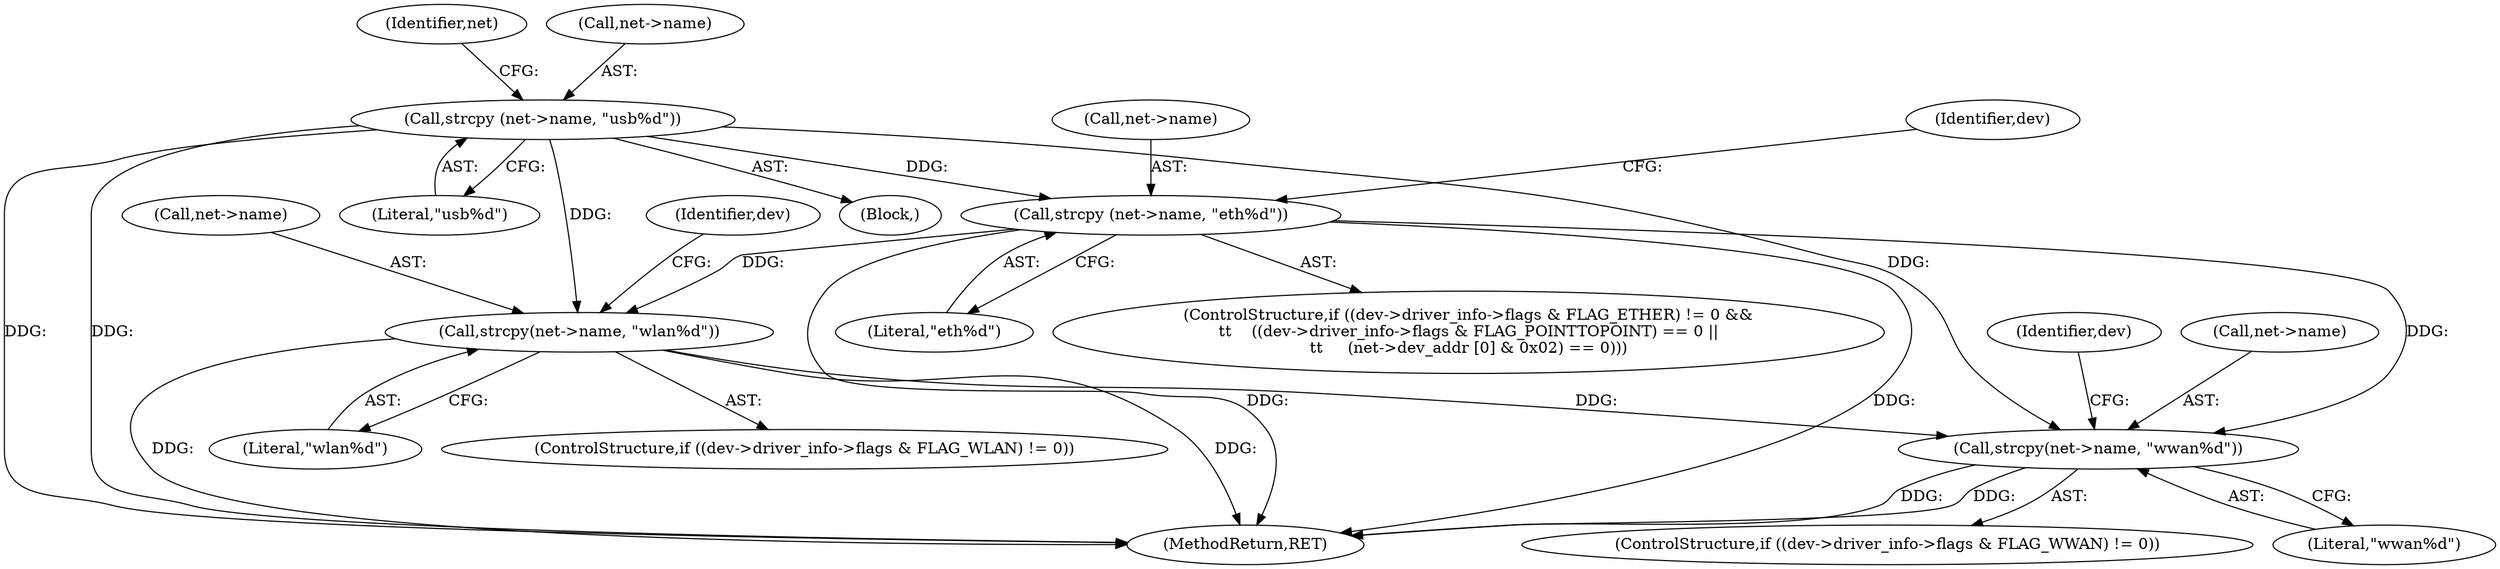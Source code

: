 digraph "0_linux_1666984c8625b3db19a9abc298931d35ab7bc64b@API" {
"1000448" [label="(Call,strcpy(net->name, \"wwan%d\"))"];
"1000333" [label="(Call,strcpy (net->name, \"usb%d\"))"];
"1000433" [label="(Call,strcpy(net->name, \"wlan%d\"))"];
"1000418" [label="(Call,strcpy (net->name, \"eth%d\"))"];
"1000433" [label="(Call,strcpy(net->name, \"wlan%d\"))"];
"1000418" [label="(Call,strcpy (net->name, \"eth%d\"))"];
"1000437" [label="(Literal,\"wlan%d\")"];
"1000443" [label="(Identifier,dev)"];
"1000340" [label="(Identifier,net)"];
"1000438" [label="(ControlStructure,if ((dev->driver_info->flags & FLAG_WWAN) != 0))"];
"1000333" [label="(Call,strcpy (net->name, \"usb%d\"))"];
"1000449" [label="(Call,net->name)"];
"1000113" [label="(Block,)"];
"1000422" [label="(Literal,\"eth%d\")"];
"1000428" [label="(Identifier,dev)"];
"1000388" [label="(ControlStructure,if ((dev->driver_info->flags & FLAG_ETHER) != 0 &&\n\t\t    ((dev->driver_info->flags & FLAG_POINTTOPOINT) == 0 ||\n\t\t     (net->dev_addr [0] & 0x02) == 0)))"];
"1000419" [label="(Call,net->name)"];
"1000434" [label="(Call,net->name)"];
"1000334" [label="(Call,net->name)"];
"1000458" [label="(Identifier,dev)"];
"1000337" [label="(Literal,\"usb%d\")"];
"1000423" [label="(ControlStructure,if ((dev->driver_info->flags & FLAG_WLAN) != 0))"];
"1000762" [label="(MethodReturn,RET)"];
"1000448" [label="(Call,strcpy(net->name, \"wwan%d\"))"];
"1000452" [label="(Literal,\"wwan%d\")"];
"1000448" -> "1000438"  [label="AST: "];
"1000448" -> "1000452"  [label="CFG: "];
"1000449" -> "1000448"  [label="AST: "];
"1000452" -> "1000448"  [label="AST: "];
"1000458" -> "1000448"  [label="CFG: "];
"1000448" -> "1000762"  [label="DDG: "];
"1000448" -> "1000762"  [label="DDG: "];
"1000333" -> "1000448"  [label="DDG: "];
"1000433" -> "1000448"  [label="DDG: "];
"1000418" -> "1000448"  [label="DDG: "];
"1000333" -> "1000113"  [label="AST: "];
"1000333" -> "1000337"  [label="CFG: "];
"1000334" -> "1000333"  [label="AST: "];
"1000337" -> "1000333"  [label="AST: "];
"1000340" -> "1000333"  [label="CFG: "];
"1000333" -> "1000762"  [label="DDG: "];
"1000333" -> "1000762"  [label="DDG: "];
"1000333" -> "1000418"  [label="DDG: "];
"1000333" -> "1000433"  [label="DDG: "];
"1000433" -> "1000423"  [label="AST: "];
"1000433" -> "1000437"  [label="CFG: "];
"1000434" -> "1000433"  [label="AST: "];
"1000437" -> "1000433"  [label="AST: "];
"1000443" -> "1000433"  [label="CFG: "];
"1000433" -> "1000762"  [label="DDG: "];
"1000433" -> "1000762"  [label="DDG: "];
"1000418" -> "1000433"  [label="DDG: "];
"1000418" -> "1000388"  [label="AST: "];
"1000418" -> "1000422"  [label="CFG: "];
"1000419" -> "1000418"  [label="AST: "];
"1000422" -> "1000418"  [label="AST: "];
"1000428" -> "1000418"  [label="CFG: "];
"1000418" -> "1000762"  [label="DDG: "];
"1000418" -> "1000762"  [label="DDG: "];
}
